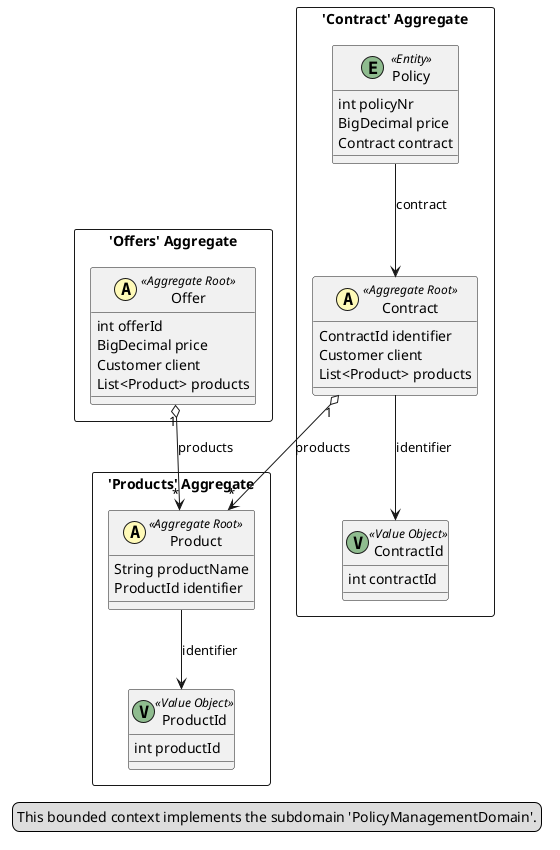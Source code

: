 @startuml

skinparam componentStyle uml2

package "'Offers' Aggregate" <<Rectangle>> {
	class Offer <<(A,#fffab8) Aggregate Root>> {
		int offerId
		BigDecimal price
		Customer client
		List<Product> products
	}
}
package "'Products' Aggregate" <<Rectangle>> {
	class Product <<(A,#fffab8) Aggregate Root>> {
		String productName
		ProductId identifier
	}
	class ProductId <<(V,DarkSeaGreen) Value Object>> {
		int productId
	}
}
package "'Contract' Aggregate" <<Rectangle>> {
	class Contract <<(A,#fffab8) Aggregate Root>> {
		ContractId identifier
		Customer client
		List<Product> products
	}
	class ContractId <<(V,DarkSeaGreen) Value Object>> {
		int contractId
	}
	class Policy <<(E,DarkSeaGreen) Entity>> {
		int policyNr
		BigDecimal price
		Contract contract
	}
}
Product --> ProductId : identifier
Contract --> ContractId : identifier
Offer "1" o--> "*" Product : products
Contract "1" o--> "*" Product : products
Policy --> Contract : contract
legend left
  This bounded context implements the subdomain 'PolicyManagementDomain'.
end legend


@enduml
